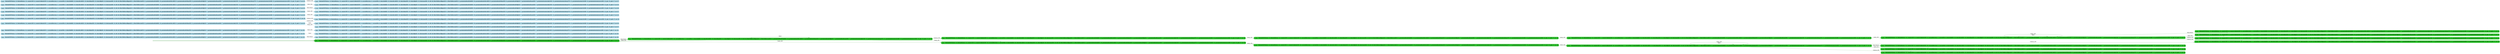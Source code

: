 digraph g {

	rankdir="LR"

	__invisible__[shape="point", color="forestgreen"]
	c0q0[label=<<b>c<sub>0</sub>q<sub>0</sub> = blockedCHVStatus=14, blockedStatus=14, counterCHV=3, counterUnblockCHV=10, currentDirectory=1, currentFile=0, data(efad[6])=22, data(eficcid[3])=19, data(efimsi[5])=21, data(eflp[4])=20, data(none[0])=19, dd=28, filesChildren(dfgsm[2])=5, filesChildren(mf[1])=2, permissionRead(efad[6])=10, permissionRead(eficcid[3])=9, permissionRead(efimsi[5])=8, permissionRead(eflp[4])=7, permissionRead(none[0])=7, permissionSession(adm[10])=12, permissionSession(always[7])=11, permissionSession(chv[8])=12, permissionSession(never[9])=12, pin=15, puk=17, sw=23</b>>, shape="box", style="rounded, filled", fillcolor="limegreen", color="forestgreen", penwidth=3] // Initial
	c1q0[label=<<b>c<sub>1</sub>q<sub>0</sub> = blockedCHVStatus=14, blockedStatus=14, counterCHV=3, counterUnblockCHV=10, currentDirectory=1, currentFile=0, data(efad[6])=22, data(eficcid[3])=19, data(efimsi[5])=21, data(eflp[4])=20, data(none[0])=19, dd=28, filesChildren(dfgsm[2])=5, filesChildren(mf[1])=2, permissionRead(efad[6])=10, permissionRead(eficcid[3])=9, permissionRead(efimsi[5])=8, permissionRead(eflp[4])=7, permissionRead(none[0])=7, permissionSession(adm[10])=12, permissionSession(always[7])=11, permissionSession(chv[8])=12, permissionSession(never[9])=12, pin=15, puk=17, sw=24</b>>, shape="box", style="rounded, filled", fillcolor="limegreen", color="forestgreen"]
	c2q0[label=<<b>c<sub>2</sub>q<sub>0</sub> = blockedCHVStatus=14, blockedStatus=14, counterCHV=3, counterUnblockCHV=9, currentDirectory=1, currentFile=0, data(efad[6])=22, data(eficcid[3])=19, data(efimsi[5])=21, data(eflp[4])=20, data(none[0])=19, dd=28, filesChildren(dfgsm[2])=5, filesChildren(mf[1])=2, permissionRead(efad[6])=10, permissionRead(eficcid[3])=9, permissionRead(efimsi[5])=8, permissionRead(eflp[4])=7, permissionRead(none[0])=7, permissionSession(adm[10])=12, permissionSession(always[7])=11, permissionSession(chv[8])=12, permissionSession(never[9])=12, pin=15, puk=17, sw=26</b>>, shape="box", style="rounded, filled", fillcolor="limegreen", color="forestgreen"]
	c27q0[label=<<b>c<sub>27</sub>q<sub>0</sub> = blockedCHVStatus=14, blockedStatus=14, counterCHV=2, counterUnblockCHV=9, currentDirectory=1, currentFile=0, data(efad[6])=22, data(eficcid[3])=19, data(efimsi[5])=21, data(eflp[4])=20, data(none[0])=19, dd=28, filesChildren(dfgsm[2])=5, filesChildren(mf[1])=2, permissionRead(efad[6])=10, permissionRead(eficcid[3])=9, permissionRead(efimsi[5])=8, permissionRead(eflp[4])=7, permissionRead(none[0])=7, permissionSession(adm[10])=12, permissionSession(always[7])=11, permissionSession(chv[8])=12, permissionSession(never[9])=12, pin=15, puk=17, sw=26</b>>, shape="box", style="rounded, filled", fillcolor="limegreen", color="forestgreen"]
	c28q0[label=<<b>c<sub>28</sub>q<sub>0</sub> = blockedCHVStatus=14, blockedStatus=14, counterCHV=1, counterUnblockCHV=9, currentDirectory=1, currentFile=0, data(efad[6])=22, data(eficcid[3])=19, data(efimsi[5])=21, data(eflp[4])=20, data(none[0])=19, dd=28, filesChildren(dfgsm[2])=5, filesChildren(mf[1])=2, permissionRead(efad[6])=10, permissionRead(eficcid[3])=9, permissionRead(efimsi[5])=8, permissionRead(eflp[4])=7, permissionRead(none[0])=7, permissionSession(adm[10])=12, permissionSession(always[7])=11, permissionSession(chv[8])=12, permissionSession(never[9])=12, pin=15, puk=17, sw=26</b>>, shape="box", style="rounded, filled", fillcolor="limegreen", color="forestgreen"]
	c29q1[label=<<b>c<sub>29</sub>q<sub>1</sub> = blockedCHVStatus=13, blockedStatus=14, counterCHV=0, counterUnblockCHV=9, currentDirectory=1, currentFile=0, data(efad[6])=22, data(eficcid[3])=19, data(efimsi[5])=21, data(eflp[4])=20, data(none[0])=19, dd=28, filesChildren(dfgsm[2])=5, filesChildren(mf[1])=2, permissionRead(efad[6])=10, permissionRead(eficcid[3])=9, permissionRead(efimsi[5])=8, permissionRead(eflp[4])=7, permissionRead(none[0])=7, permissionSession(adm[10])=12, permissionSession(always[7])=11, permissionSession(chv[8])=12, permissionSession(never[9])=12, pin=15, puk=17, sw=27</b>>, shape="box", style="rounded, filled", fillcolor="limegreen", color="forestgreen"]
	c34q1[label=<<b>c<sub>34</sub>q<sub>1</sub> = blockedCHVStatus=13, blockedStatus=14, counterCHV=0, counterUnblockCHV=9, currentDirectory=1, currentFile=0, data(efad[6])=22, data(eficcid[3])=19, data(efimsi[5])=21, data(eflp[4])=20, data(none[0])=19, dd=28, filesChildren(dfgsm[2])=5, filesChildren(mf[1])=2, permissionRead(efad[6])=10, permissionRead(eficcid[3])=9, permissionRead(efimsi[5])=8, permissionRead(eflp[4])=7, permissionRead(none[0])=7, permissionSession(adm[10])=12, permissionSession(always[7])=11, permissionSession(chv[8])=12, permissionSession(never[9])=12, pin=15, puk=17, sw=24</b>>, shape="box", style="rounded, filled", fillcolor="limegreen", color="forestgreen"]
	c35q1[label=<<b>c<sub>35</sub>q<sub>1</sub> = blockedCHVStatus=13, blockedStatus=14, counterCHV=0, counterUnblockCHV=9, currentDirectory=1, currentFile=0, data(efad[6])=22, data(eficcid[3])=19, data(efimsi[5])=21, data(eflp[4])=20, data(none[0])=19, dd=28, filesChildren(dfgsm[2])=5, filesChildren(mf[1])=2, permissionRead(efad[6])=10, permissionRead(eficcid[3])=9, permissionRead(efimsi[5])=8, permissionRead(eflp[4])=7, permissionRead(none[0])=7, permissionSession(adm[10])=12, permissionSession(always[7])=11, permissionSession(chv[8])=12, permissionSession(never[9])=12, pin=15, puk=17, sw=25</b>>, shape="box", style="rounded, filled", fillcolor="limegreen", color="forestgreen"]
	c36q1[label=<<b>c<sub>36</sub>q<sub>1</sub> = blockedCHVStatus=13, blockedStatus=14, counterCHV=0, counterUnblockCHV=8, currentDirectory=1, currentFile=0, data(efad[6])=22, data(eficcid[3])=19, data(efimsi[5])=21, data(eflp[4])=20, data(none[0])=19, dd=28, filesChildren(dfgsm[2])=5, filesChildren(mf[1])=2, permissionRead(efad[6])=10, permissionRead(eficcid[3])=9, permissionRead(efimsi[5])=8, permissionRead(eflp[4])=7, permissionRead(none[0])=7, permissionSession(adm[10])=12, permissionSession(always[7])=11, permissionSession(chv[8])=12, permissionSession(never[9])=12, pin=15, puk=17, sw=26</b>>, shape="box", style="rounded, filled", fillcolor="limegreen", color="forestgreen"]
	c33q0[label=<<b>c<sub>33</sub>q<sub>0</sub> = blockedCHVStatus=14, blockedStatus=14, counterCHV=3, counterUnblockCHV=10, currentDirectory=1, currentFile=0, data(efad[6])=22, data(eficcid[3])=19, data(efimsi[5])=21, data(eflp[4])=20, data(none[0])=19, dd=28, filesChildren(dfgsm[2])=5, filesChildren(mf[1])=2, permissionRead(efad[6])=10, permissionRead(eficcid[3])=9, permissionRead(efimsi[5])=8, permissionRead(eflp[4])=7, permissionRead(none[0])=7, permissionSession(adm[10])=12, permissionSession(always[7])=11, permissionSession(chv[8])=11, permissionSession(never[9])=12, pin=15, puk=17, sw=23</b>>, shape="box", style="rounded, filled", fillcolor="limegreen", color="forestgreen"]
	c3q0[label=<<b>c<sub>3</sub>q<sub>0</sub> = blockedCHVStatus=14, blockedStatus=14, counterCHV=2, counterUnblockCHV=10, currentDirectory=1, currentFile=0, data(efad[6])=22, data(eficcid[3])=19, data(efimsi[5])=21, data(eflp[4])=20, data(none[0])=19, dd=28, filesChildren(dfgsm[2])=5, filesChildren(mf[1])=2, permissionRead(efad[6])=10, permissionRead(eficcid[3])=9, permissionRead(efimsi[5])=8, permissionRead(eflp[4])=7, permissionRead(none[0])=7, permissionSession(adm[10])=12, permissionSession(always[7])=11, permissionSession(chv[8])=12, permissionSession(never[9])=12, pin=15, puk=17, sw=26</b>>, shape="box", style="rounded, filled", fillcolor="limegreen", color="forestgreen"]
	c25q0[label=<<b>c<sub>25</sub>q<sub>0</sub> = blockedCHVStatus=14, blockedStatus=14, counterCHV=1, counterUnblockCHV=10, currentDirectory=1, currentFile=0, data(efad[6])=22, data(eficcid[3])=19, data(efimsi[5])=21, data(eflp[4])=20, data(none[0])=19, dd=28, filesChildren(dfgsm[2])=5, filesChildren(mf[1])=2, permissionRead(efad[6])=10, permissionRead(eficcid[3])=9, permissionRead(efimsi[5])=8, permissionRead(eflp[4])=7, permissionRead(none[0])=7, permissionSession(adm[10])=12, permissionSession(always[7])=11, permissionSession(chv[8])=12, permissionSession(never[9])=12, pin=15, puk=17, sw=26</b>>, shape="box", style="rounded, filled", fillcolor="limegreen", color="forestgreen"]
	c26q1[label=<<b>c<sub>26</sub>q<sub>1</sub> = blockedCHVStatus=13, blockedStatus=14, counterCHV=0, counterUnblockCHV=10, currentDirectory=1, currentFile=0, data(efad[6])=22, data(eficcid[3])=19, data(efimsi[5])=21, data(eflp[4])=20, data(none[0])=19, dd=28, filesChildren(dfgsm[2])=5, filesChildren(mf[1])=2, permissionRead(efad[6])=10, permissionRead(eficcid[3])=9, permissionRead(efimsi[5])=8, permissionRead(eflp[4])=7, permissionRead(none[0])=7, permissionSession(adm[10])=12, permissionSession(always[7])=11, permissionSession(chv[8])=12, permissionSession(never[9])=12, pin=15, puk=17, sw=27</b>>, shape="box", style="rounded, filled", fillcolor="limegreen", color="forestgreen"]
	c30q1[label=<<b>c<sub>30</sub>q<sub>1</sub> = blockedCHVStatus=13, blockedStatus=14, counterCHV=0, counterUnblockCHV=10, currentDirectory=1, currentFile=0, data(efad[6])=22, data(eficcid[3])=19, data(efimsi[5])=21, data(eflp[4])=20, data(none[0])=19, dd=28, filesChildren(dfgsm[2])=5, filesChildren(mf[1])=2, permissionRead(efad[6])=10, permissionRead(eficcid[3])=9, permissionRead(efimsi[5])=8, permissionRead(eflp[4])=7, permissionRead(none[0])=7, permissionSession(adm[10])=12, permissionSession(always[7])=11, permissionSession(chv[8])=12, permissionSession(never[9])=12, pin=15, puk=17, sw=24</b>>, shape="box", style="rounded, filled", fillcolor="limegreen", color="forestgreen"]
	c31q1[label=<<b>c<sub>31</sub>q<sub>1</sub> = blockedCHVStatus=13, blockedStatus=14, counterCHV=0, counterUnblockCHV=10, currentDirectory=1, currentFile=0, data(efad[6])=22, data(eficcid[3])=19, data(efimsi[5])=21, data(eflp[4])=20, data(none[0])=19, dd=28, filesChildren(dfgsm[2])=5, filesChildren(mf[1])=2, permissionRead(efad[6])=10, permissionRead(eficcid[3])=9, permissionRead(efimsi[5])=8, permissionRead(eflp[4])=7, permissionRead(none[0])=7, permissionSession(adm[10])=12, permissionSession(always[7])=11, permissionSession(chv[8])=12, permissionSession(never[9])=12, pin=15, puk=17, sw=25</b>>, shape="box", style="rounded, filled", fillcolor="limegreen", color="forestgreen"]
	c32q1[label=<<b>c<sub>32</sub>q<sub>1</sub> = blockedCHVStatus=13, blockedStatus=14, counterCHV=0, counterUnblockCHV=9, currentDirectory=1, currentFile=0, data(efad[6])=22, data(eficcid[3])=19, data(efimsi[5])=21, data(eflp[4])=20, data(none[0])=19, dd=28, filesChildren(dfgsm[2])=5, filesChildren(mf[1])=2, permissionRead(efad[6])=10, permissionRead(eficcid[3])=9, permissionRead(efimsi[5])=8, permissionRead(eflp[4])=7, permissionRead(none[0])=7, permissionSession(adm[10])=12, permissionSession(always[7])=11, permissionSession(chv[8])=12, permissionSession(never[9])=12, pin=15, puk=17, sw=26</b>>, shape="box", style="rounded, filled", fillcolor="limegreen", color="forestgreen"]
	c4q0[label=<<b>c<sub>4</sub>q<sub>0</sub> = blockedCHVStatus=14, blockedStatus=14, counterCHV=1, counterUnblockCHV=1, currentDirectory=1, currentFile=3, data(efad[6])=19, data(eficcid[3])=19, data(efimsi[5])=19, data(eflp[4])=19, data(none[0])=19, dd=28, filesChildren(dfgsm[2])=4, filesChildren(mf[1])=2, permissionRead(efad[6])=10, permissionRead(eficcid[3])=9, permissionRead(efimsi[5])=8, permissionRead(eflp[4])=7, permissionRead(none[0])=7, permissionSession(adm[10])=12, permissionSession(always[7])=11, permissionSession(chv[8])=11, permissionSession(never[9])=12, pin=15, puk=17, sw=23</b>>, shape="box", style="rounded, filled, dashed", fillcolor="lightblue2", color="deepskyblue4"]
	c5q0[label=<<b>c<sub>5</sub>q<sub>0</sub> = blockedCHVStatus=14, blockedStatus=14, counterCHV=1, counterUnblockCHV=1, currentDirectory=1, currentFile=3, data(efad[6])=19, data(eficcid[3])=19, data(efimsi[5])=19, data(eflp[4])=19, data(none[0])=19, dd=28, filesChildren(dfgsm[2])=4, filesChildren(mf[1])=2, permissionRead(efad[6])=10, permissionRead(eficcid[3])=9, permissionRead(efimsi[5])=8, permissionRead(eflp[4])=7, permissionRead(none[0])=7, permissionSession(adm[10])=12, permissionSession(always[7])=11, permissionSession(chv[8])=11, permissionSession(never[9])=12, pin=15, puk=17, sw=26</b>>, shape="box", style="rounded, filled, dashed", fillcolor="lightblue2", color="deepskyblue4"]
	c6q0[label=<<b>c<sub>6</sub>q<sub>0</sub> = blockedCHVStatus=14, blockedStatus=14, counterCHV=1, counterUnblockCHV=1, currentDirectory=2, currentFile=0, data(efad[6])=19, data(eficcid[3])=19, data(efimsi[5])=19, data(eflp[4])=19, data(none[0])=19, dd=28, filesChildren(dfgsm[2])=4, filesChildren(mf[1])=2, permissionRead(efad[6])=10, permissionRead(eficcid[3])=9, permissionRead(efimsi[5])=8, permissionRead(eflp[4])=7, permissionRead(none[0])=7, permissionSession(adm[10])=12, permissionSession(always[7])=11, permissionSession(chv[8])=11, permissionSession(never[9])=12, pin=15, puk=17, sw=23</b>>, shape="box", style="rounded, filled, dashed", fillcolor="lightblue2", color="deepskyblue4"]
	c7q0[label=<<b>c<sub>7</sub>q<sub>0</sub> = blockedCHVStatus=14, blockedStatus=14, counterCHV=1, counterUnblockCHV=1, currentDirectory=1, currentFile=0, data(efad[6])=19, data(eficcid[3])=19, data(efimsi[5])=19, data(eflp[4])=19, data(none[0])=19, dd=28, filesChildren(dfgsm[2])=4, filesChildren(mf[1])=2, permissionRead(efad[6])=10, permissionRead(eficcid[3])=9, permissionRead(efimsi[5])=8, permissionRead(eflp[4])=7, permissionRead(none[0])=7, permissionSession(adm[10])=12, permissionSession(always[7])=11, permissionSession(chv[8])=12, permissionSession(never[9])=12, pin=15, puk=17, sw=23</b>>, shape="box", style="rounded, filled, dashed", fillcolor="lightblue2", color="deepskyblue4"]
	c8q0[label=<<b>c<sub>8</sub>q<sub>0</sub> = blockedCHVStatus=14, blockedStatus=14, counterCHV=1, counterUnblockCHV=1, currentDirectory=2, currentFile=3, data(efad[6])=19, data(eficcid[3])=19, data(efimsi[5])=19, data(eflp[4])=19, data(none[0])=19, dd=28, filesChildren(dfgsm[2])=4, filesChildren(mf[1])=2, permissionRead(efad[6])=10, permissionRead(eficcid[3])=9, permissionRead(efimsi[5])=8, permissionRead(eflp[4])=7, permissionRead(none[0])=7, permissionSession(adm[10])=12, permissionSession(always[7])=11, permissionSession(chv[8])=11, permissionSession(never[9])=12, pin=17, puk=17, sw=26</b>>, shape="box", style="rounded, filled, dashed", fillcolor="lightblue2", color="deepskyblue4"]
	c9q0[label=<<b>c<sub>9</sub>q<sub>0</sub> = blockedCHVStatus=14, blockedStatus=14, counterCHV=1, counterUnblockCHV=1, currentDirectory=2, currentFile=4, data(efad[6])=19, data(eficcid[3])=19, data(efimsi[5])=19, data(eflp[4])=19, data(none[0])=19, dd=28, filesChildren(dfgsm[2])=4, filesChildren(mf[1])=2, permissionRead(efad[6])=10, permissionRead(eficcid[3])=9, permissionRead(efimsi[5])=8, permissionRead(eflp[4])=7, permissionRead(none[0])=7, permissionSession(adm[10])=12, permissionSession(always[7])=11, permissionSession(chv[8])=11, permissionSession(never[9])=12, pin=17, puk=17, sw=23</b>>, shape="box", style="rounded, filled, dashed", fillcolor="lightblue2", color="deepskyblue4"]
	c10q0[label=<<b>c<sub>10</sub>q<sub>0</sub> = blockedCHVStatus=14, blockedStatus=14, counterCHV=3, counterUnblockCHV=10, currentDirectory=2, currentFile=0, data(efad[6])=19, data(eficcid[3])=19, data(efimsi[5])=19, data(eflp[4])=19, data(none[0])=19, dd=28, filesChildren(dfgsm[2])=4, filesChildren(mf[1])=2, permissionRead(efad[6])=10, permissionRead(eficcid[3])=9, permissionRead(efimsi[5])=8, permissionRead(eflp[4])=7, permissionRead(none[0])=7, permissionSession(adm[10])=12, permissionSession(always[7])=11, permissionSession(chv[8])=11, permissionSession(never[9])=12, pin=16, puk=17, sw=24</b>>, shape="box", style="rounded, filled, dashed", fillcolor="lightblue2", color="deepskyblue4"]
	c11q0[label=<<b>c<sub>11</sub>q<sub>0</sub> = blockedCHVStatus=14, blockedStatus=14, counterCHV=3, counterUnblockCHV=10, currentDirectory=2, currentFile=0, data(efad[6])=19, data(eficcid[3])=19, data(efimsi[5])=19, data(eflp[4])=19, data(none[0])=19, dd=28, filesChildren(dfgsm[2])=4, filesChildren(mf[1])=2, permissionRead(efad[6])=10, permissionRead(eficcid[3])=9, permissionRead(efimsi[5])=8, permissionRead(eflp[4])=7, permissionRead(none[0])=7, permissionSession(adm[10])=12, permissionSession(always[7])=11, permissionSession(chv[8])=11, permissionSession(never[9])=12, pin=15, puk=17, sw=23</b>>, shape="box", style="rounded, filled, dashed", fillcolor="lightblue2", color="deepskyblue4"]
	c12q0[label=<<b>c<sub>12</sub>q<sub>0</sub> = blockedCHVStatus=14, blockedStatus=14, counterCHV=3, counterUnblockCHV=1, currentDirectory=2, currentFile=0, data(efad[6])=19, data(eficcid[3])=19, data(efimsi[5])=19, data(eflp[4])=19, data(none[0])=19, dd=28, filesChildren(dfgsm[2])=4, filesChildren(mf[1])=2, permissionRead(efad[6])=10, permissionRead(eficcid[3])=9, permissionRead(efimsi[5])=8, permissionRead(eflp[4])=7, permissionRead(none[0])=7, permissionSession(adm[10])=12, permissionSession(always[7])=11, permissionSession(chv[8])=11, permissionSession(never[9])=12, pin=15, puk=17, sw=24</b>>, shape="box", style="rounded, filled, dashed", fillcolor="lightblue2", color="deepskyblue4"]
	c13q0[label=<<b>c<sub>13</sub>q<sub>0</sub> = blockedCHVStatus=14, blockedStatus=14, counterCHV=3, counterUnblockCHV=1, currentDirectory=2, currentFile=0, data(efad[6])=19, data(eficcid[3])=19, data(efimsi[5])=19, data(eflp[4])=19, data(none[0])=19, dd=28, filesChildren(dfgsm[2])=4, filesChildren(mf[1])=2, permissionRead(efad[6])=10, permissionRead(eficcid[3])=9, permissionRead(efimsi[5])=8, permissionRead(eflp[4])=7, permissionRead(none[0])=7, permissionSession(adm[10])=12, permissionSession(always[7])=11, permissionSession(chv[8])=11, permissionSession(never[9])=12, pin=15, puk=17, sw=23</b>>, shape="box", style="rounded, filled, dashed", fillcolor="lightblue2", color="deepskyblue4"]
	c14q0[label=<<b>c<sub>14</sub>q<sub>0</sub> = blockedCHVStatus=14, blockedStatus=14, counterCHV=1, counterUnblockCHV=1, currentDirectory=2, currentFile=0, data(efad[6])=19, data(eficcid[3])=19, data(efimsi[5])=19, data(eflp[4])=19, data(none[0])=19, dd=28, filesChildren(dfgsm[2])=4, filesChildren(mf[1])=2, permissionRead(efad[6])=10, permissionRead(eficcid[3])=9, permissionRead(efimsi[5])=8, permissionRead(eflp[4])=7, permissionRead(none[0])=7, permissionSession(adm[10])=12, permissionSession(always[7])=11, permissionSession(chv[8])=11, permissionSession(never[9])=12, pin=16, puk=17, sw=23</b>>, shape="box", style="rounded, filled, dashed", fillcolor="lightblue2", color="deepskyblue4"]
	c15q1[label=<<b>c<sub>15</sub>q<sub>1</sub> = blockedCHVStatus=13, blockedStatus=14, counterCHV=0, counterUnblockCHV=1, currentDirectory=2, currentFile=0, data(efad[6])=19, data(eficcid[3])=19, data(efimsi[5])=19, data(eflp[4])=19, data(none[0])=19, dd=28, filesChildren(dfgsm[2])=4, filesChildren(mf[1])=2, permissionRead(efad[6])=10, permissionRead(eficcid[3])=9, permissionRead(efimsi[5])=8, permissionRead(eflp[4])=7, permissionRead(none[0])=7, permissionSession(adm[10])=12, permissionSession(always[7])=11, permissionSession(chv[8])=12, permissionSession(never[9])=12, pin=16, puk=17, sw=27</b>>, shape="box", style="rounded, filled, dashed", fillcolor="lightblue2", color="deepskyblue4"]
	c16q1[label=<<b>c<sub>16</sub>q<sub>1</sub> = blockedCHVStatus=13, blockedStatus=14, counterCHV=0, counterUnblockCHV=1, currentDirectory=2, currentFile=5, data(efad[6])=19, data(eficcid[3])=19, data(efimsi[5])=19, data(eflp[4])=19, data(none[0])=19, dd=28, filesChildren(dfgsm[2])=5, filesChildren(mf[1])=2, permissionRead(efad[6])=10, permissionRead(eficcid[3])=9, permissionRead(efimsi[5])=8, permissionRead(eflp[4])=7, permissionRead(none[0])=7, permissionSession(adm[10])=12, permissionSession(always[7])=11, permissionSession(chv[8])=12, permissionSession(never[9])=12, pin=15, puk=17, sw=23</b>>, shape="box", style="rounded, filled, dashed", fillcolor="lightblue2", color="deepskyblue4"]
	c17q1[label=<<b>c<sub>17</sub>q<sub>1</sub> = blockedCHVStatus=13, blockedStatus=14, counterCHV=0, counterUnblockCHV=1, currentDirectory=2, currentFile=5, data(efad[6])=19, data(eficcid[3])=19, data(efimsi[5])=19, data(eflp[4])=19, data(none[0])=19, dd=28, filesChildren(dfgsm[2])=5, filesChildren(mf[1])=2, permissionRead(efad[6])=10, permissionRead(eficcid[3])=9, permissionRead(efimsi[5])=8, permissionRead(eflp[4])=7, permissionRead(none[0])=7, permissionSession(adm[10])=12, permissionSession(always[7])=11, permissionSession(chv[8])=12, permissionSession(never[9])=12, pin=15, puk=17, sw=26</b>>, shape="box", style="rounded, filled, dashed", fillcolor="lightblue2", color="deepskyblue4"]
	c18q1[label=<<b>c<sub>18</sub>q<sub>1</sub> = blockedCHVStatus=13, blockedStatus=14, counterCHV=0, counterUnblockCHV=1, currentDirectory=2, currentFile=0, data(efad[6])=19, data(eficcid[3])=19, data(efimsi[5])=19, data(eflp[4])=19, data(none[0])=19, dd=28, filesChildren(dfgsm[2])=4, filesChildren(mf[1])=2, permissionRead(efad[6])=10, permissionRead(eficcid[3])=9, permissionRead(efimsi[5])=8, permissionRead(eflp[4])=7, permissionRead(none[0])=7, permissionSession(adm[10])=12, permissionSession(always[7])=11, permissionSession(chv[8])=12, permissionSession(never[9])=12, pin=15, puk=17, sw=23</b>>, shape="box", style="rounded, filled, dashed", fillcolor="lightblue2", color="deepskyblue4"]
	c19q1[label=<<b>c<sub>19</sub>q<sub>1</sub> = blockedCHVStatus=13, blockedStatus=14, counterCHV=0, counterUnblockCHV=1, currentDirectory=1, currentFile=0, data(efad[6])=19, data(eficcid[3])=19, data(efimsi[5])=19, data(eflp[4])=19, data(none[0])=19, dd=28, filesChildren(dfgsm[2])=4, filesChildren(mf[1])=2, permissionRead(efad[6])=10, permissionRead(eficcid[3])=9, permissionRead(efimsi[5])=8, permissionRead(eflp[4])=7, permissionRead(none[0])=7, permissionSession(adm[10])=12, permissionSession(always[7])=11, permissionSession(chv[8])=12, permissionSession(never[9])=12, pin=15, puk=17, sw=23</b>>, shape="box", style="rounded, filled, dashed", fillcolor="lightblue2", color="deepskyblue4"]
	c20q1[label=<<b>c<sub>20</sub>q<sub>1</sub> = blockedCHVStatus=13, blockedStatus=14, counterCHV=0, counterUnblockCHV=1, currentDirectory=1, currentFile=3, data(efad[6])=19, data(eficcid[3])=19, data(efimsi[5])=19, data(eflp[4])=19, data(none[0])=19, dd=28, filesChildren(dfgsm[2])=4, filesChildren(mf[1])=3, permissionRead(efad[6])=10, permissionRead(eficcid[3])=9, permissionRead(efimsi[5])=8, permissionRead(eflp[4])=7, permissionRead(none[0])=7, permissionSession(adm[10])=12, permissionSession(always[7])=11, permissionSession(chv[8])=12, permissionSession(never[9])=12, pin=15, puk=17, sw=27</b>>, shape="box", style="rounded, filled, dashed", fillcolor="lightblue2", color="deepskyblue4"]
	c21q1[label=<<b>c<sub>21</sub>q<sub>1</sub> = blockedCHVStatus=13, blockedStatus=14, counterCHV=0, counterUnblockCHV=1, currentDirectory=1, currentFile=3, data(efad[6])=19, data(eficcid[3])=19, data(efimsi[5])=19, data(eflp[4])=19, data(none[0])=19, dd=28, filesChildren(dfgsm[2])=4, filesChildren(mf[1])=3, permissionRead(efad[6])=10, permissionRead(eficcid[3])=9, permissionRead(efimsi[5])=8, permissionRead(eflp[4])=7, permissionRead(none[0])=7, permissionSession(adm[10])=12, permissionSession(always[7])=11, permissionSession(chv[8])=12, permissionSession(never[9])=12, pin=15, puk=17, sw=23</b>>, shape="box", style="rounded, filled, dashed", fillcolor="lightblue2", color="deepskyblue4"]
	c22q1[label=<<b>c<sub>22</sub>q<sub>1</sub> = blockedCHVStatus=13, blockedStatus=13, counterCHV=0, counterUnblockCHV=0, currentDirectory=2, currentFile=0, data(efad[6])=19, data(eficcid[3])=19, data(efimsi[5])=19, data(eflp[4])=19, data(none[0])=19, dd=28, filesChildren(dfgsm[2])=4, filesChildren(mf[1])=2, permissionRead(efad[6])=10, permissionRead(eficcid[3])=9, permissionRead(efimsi[5])=8, permissionRead(eflp[4])=7, permissionRead(none[0])=7, permissionSession(adm[10])=12, permissionSession(always[7])=11, permissionSession(chv[8])=12, permissionSession(never[9])=12, pin=15, puk=17, sw=23</b>>, shape="box", style="rounded, filled, dashed", fillcolor="lightblue2", color="deepskyblue4"]
	c23q1[label=<<b>c<sub>23</sub>q<sub>1</sub> = blockedCHVStatus=13, blockedStatus=13, counterCHV=0, counterUnblockCHV=0, currentDirectory=2, currentFile=0, data(efad[6])=19, data(eficcid[3])=19, data(efimsi[5])=19, data(eflp[4])=19, data(none[0])=19, dd=28, filesChildren(dfgsm[2])=4, filesChildren(mf[1])=2, permissionRead(efad[6])=10, permissionRead(eficcid[3])=9, permissionRead(efimsi[5])=8, permissionRead(eflp[4])=7, permissionRead(none[0])=7, permissionSession(adm[10])=12, permissionSession(always[7])=11, permissionSession(chv[8])=12, permissionSession(never[9])=12, pin=15, puk=17, sw=27</b>>, shape="box", style="rounded, filled, dashed", fillcolor="lightblue2", color="deepskyblue4"]
	c24q1[label=<<b>c<sub>24</sub>q<sub>1</sub> = blockedCHVStatus=13, blockedStatus=14, counterCHV=0, counterUnblockCHV=1, currentDirectory=2, currentFile=0, data(efad[6])=19, data(eficcid[3])=19, data(efimsi[5])=19, data(eflp[4])=19, data(none[0])=19, dd=28, filesChildren(dfgsm[2])=4, filesChildren(mf[1])=2, permissionRead(efad[6])=10, permissionRead(eficcid[3])=9, permissionRead(efimsi[5])=8, permissionRead(eflp[4])=7, permissionRead(none[0])=7, permissionSession(adm[10])=12, permissionSession(always[7])=11, permissionSession(chv[8])=12, permissionSession(never[9])=12, pin=15, puk=17, sw=27</b>>, shape="box", style="rounded, filled, dashed", fillcolor="lightblue2", color="deepskyblue4"]

	__invisible__ -> c0q0[penwidth=3, color="forestgreen"]
	c0q0 -> c1q0[label=<Read_Binary>, color="forestgreen"]
	c1q0 -> c1q0[label=<Reset>, color="forestgreen"]
	c1q0 -> c0q0[label=<Select_File>, color="forestgreen"]
	c1q0 -> c2q0[label=<Unblock_CHV>, color="forestgreen"]
	c2q0 -> c27q0[label=<Verify_CHV>, color="forestgreen"]
	c27q0 -> c28q0[label=<Verify_CHV>, color="forestgreen"]
	c28q0 -> c29q1[label=<Verify_CHV>, color="forestgreen"]
	c29q1 -> c34q1[label=<Read_Binary>, color="forestgreen"]
	c29q1 -> c29q1[label=<Reset>, color="forestgreen"]
	c29q1 -> c35q1[label=<Select_File>, color="forestgreen"]
	c29q1 -> c36q1[label=<Unblock_CHV>, color="forestgreen"]
	c29q1 -> c33q0[label=<Unblock_CHV>, color="forestgreen"]
	c29q1 -> c29q1[label=<Verify_CHV>, color="forestgreen"]
	c1q0 -> c3q0[label=<Verify_CHV>, color="forestgreen"]
	c3q0 -> c25q0[label=<Verify_CHV>, color="forestgreen"]
	c25q0 -> c26q1[label=<Verify_CHV>, color="forestgreen"]
	c26q1 -> c30q1[label=<Read_Binary>, color="forestgreen"]
	c26q1 -> c26q1[label=<Reset>, color="forestgreen"]
	c26q1 -> c31q1[label=<Select_File>, color="forestgreen"]
	c26q1 -> c32q1[label=<Unblock_CHV>, color="forestgreen"]
	c26q1 -> c33q0[label=<Unblock_CHV>, color="forestgreen"]
	c26q1 -> c26q1[label=<Verify_CHV>, color="forestgreen"]
	c0q0 -> c3q0[label=<Verify_CHV>, color="forestgreen"]
	c4q0 -> c5q0[label=<Read_Binary>, color="deepskyblue4", style="dashed"]
	c6q0 -> c7q0[label=<Reset>, color="deepskyblue4", style="dashed"]
	c8q0 -> c9q0[label=<Select_File>, color="deepskyblue4", style="dashed"]
	c10q0 -> c11q0[label=<Unblock_CHV>, color="deepskyblue4", style="dashed"]
	c12q0 -> c13q0[label=<Verify_CHV>, color="deepskyblue4", style="dashed"]
	c14q0 -> c15q1[label=<Verify_CHV>, color="deepskyblue4", style="dashed"]
	c16q1 -> c17q1[label=<Read_Binary>, color="deepskyblue4", style="dashed"]
	c18q1 -> c19q1[label=<Reset>, color="deepskyblue4", style="dashed"]
	c20q1 -> c21q1[label=<Select_File>, color="deepskyblue4", style="dashed"]
	c22q1 -> c23q1[label=<Unblock_CHV>, color="deepskyblue4", style="dashed"]
	c18q1 -> c11q0[label=<Unblock_CHV>, color="deepskyblue4", style="dashed"]
	c18q1 -> c24q1[label=<Verify_CHV>, color="deepskyblue4", style="dashed"]

}
